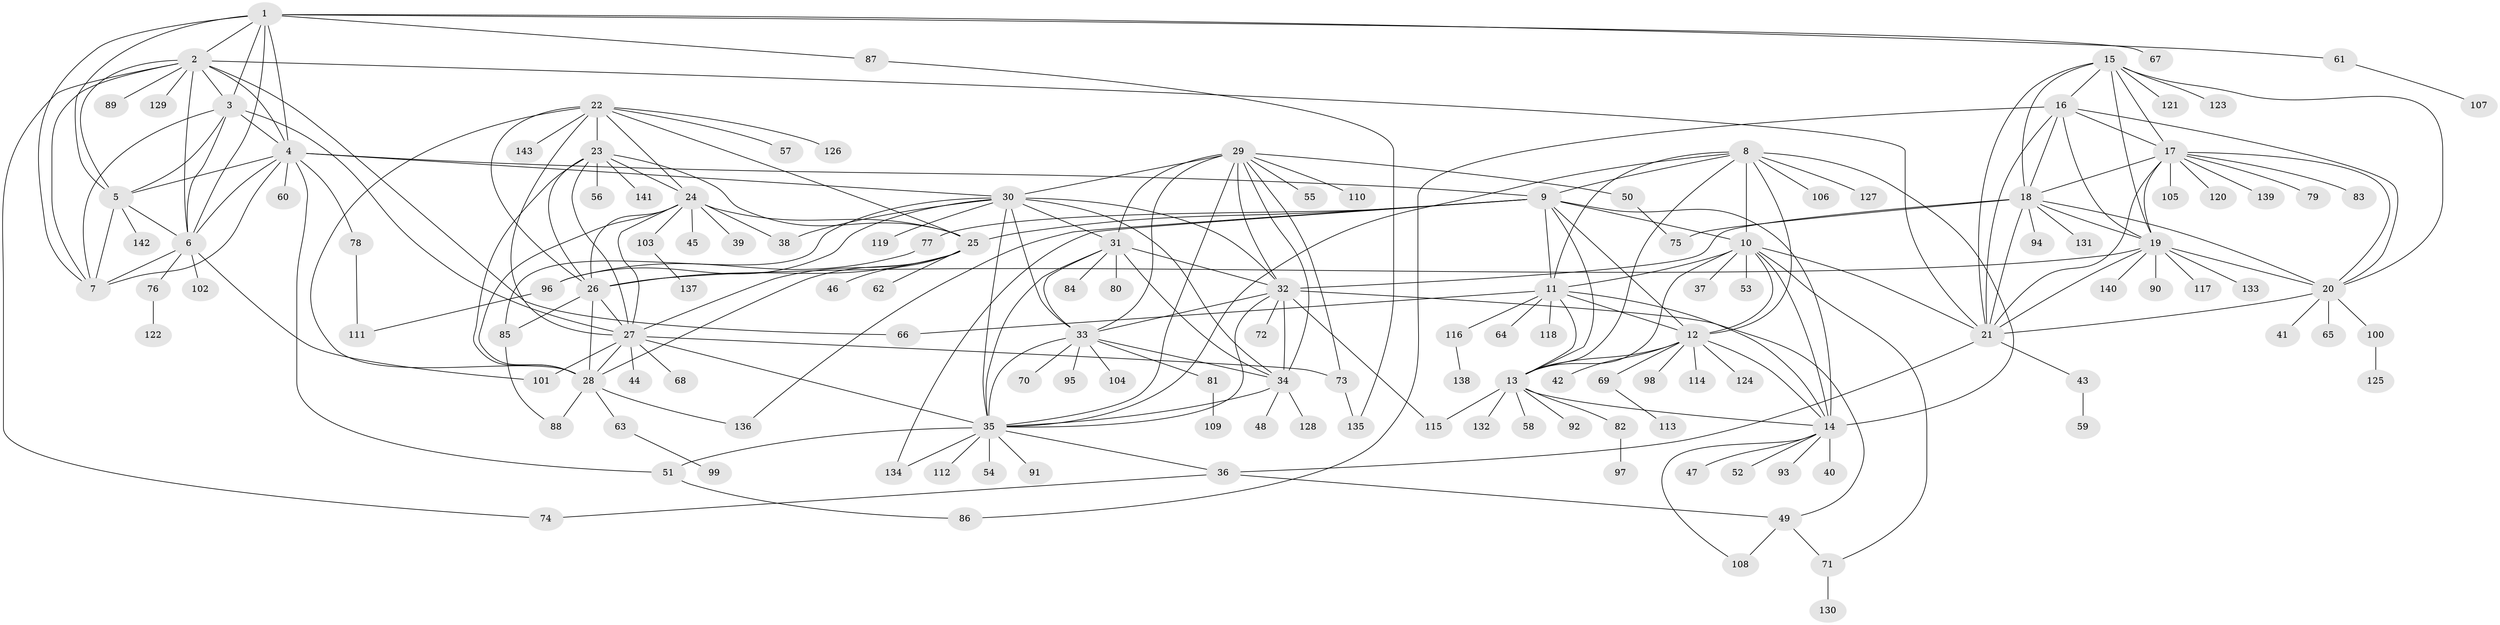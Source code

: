 // Generated by graph-tools (version 1.1) at 2025/11/02/27/25 16:11:30]
// undirected, 143 vertices, 243 edges
graph export_dot {
graph [start="1"]
  node [color=gray90,style=filled];
  1;
  2;
  3;
  4;
  5;
  6;
  7;
  8;
  9;
  10;
  11;
  12;
  13;
  14;
  15;
  16;
  17;
  18;
  19;
  20;
  21;
  22;
  23;
  24;
  25;
  26;
  27;
  28;
  29;
  30;
  31;
  32;
  33;
  34;
  35;
  36;
  37;
  38;
  39;
  40;
  41;
  42;
  43;
  44;
  45;
  46;
  47;
  48;
  49;
  50;
  51;
  52;
  53;
  54;
  55;
  56;
  57;
  58;
  59;
  60;
  61;
  62;
  63;
  64;
  65;
  66;
  67;
  68;
  69;
  70;
  71;
  72;
  73;
  74;
  75;
  76;
  77;
  78;
  79;
  80;
  81;
  82;
  83;
  84;
  85;
  86;
  87;
  88;
  89;
  90;
  91;
  92;
  93;
  94;
  95;
  96;
  97;
  98;
  99;
  100;
  101;
  102;
  103;
  104;
  105;
  106;
  107;
  108;
  109;
  110;
  111;
  112;
  113;
  114;
  115;
  116;
  117;
  118;
  119;
  120;
  121;
  122;
  123;
  124;
  125;
  126;
  127;
  128;
  129;
  130;
  131;
  132;
  133;
  134;
  135;
  136;
  137;
  138;
  139;
  140;
  141;
  142;
  143;
  1 -- 2;
  1 -- 3;
  1 -- 4;
  1 -- 5;
  1 -- 6;
  1 -- 7;
  1 -- 61;
  1 -- 67;
  1 -- 87;
  2 -- 3;
  2 -- 4;
  2 -- 5;
  2 -- 6;
  2 -- 7;
  2 -- 21;
  2 -- 66;
  2 -- 74;
  2 -- 89;
  2 -- 129;
  3 -- 4;
  3 -- 5;
  3 -- 6;
  3 -- 7;
  3 -- 27;
  4 -- 5;
  4 -- 6;
  4 -- 7;
  4 -- 9;
  4 -- 30;
  4 -- 51;
  4 -- 60;
  4 -- 78;
  5 -- 6;
  5 -- 7;
  5 -- 142;
  6 -- 7;
  6 -- 76;
  6 -- 101;
  6 -- 102;
  8 -- 9;
  8 -- 10;
  8 -- 11;
  8 -- 12;
  8 -- 13;
  8 -- 14;
  8 -- 35;
  8 -- 106;
  8 -- 127;
  9 -- 10;
  9 -- 11;
  9 -- 12;
  9 -- 13;
  9 -- 14;
  9 -- 25;
  9 -- 77;
  9 -- 134;
  9 -- 136;
  10 -- 11;
  10 -- 12;
  10 -- 13;
  10 -- 14;
  10 -- 21;
  10 -- 37;
  10 -- 53;
  10 -- 71;
  11 -- 12;
  11 -- 13;
  11 -- 14;
  11 -- 64;
  11 -- 66;
  11 -- 116;
  11 -- 118;
  12 -- 13;
  12 -- 14;
  12 -- 42;
  12 -- 69;
  12 -- 98;
  12 -- 114;
  12 -- 124;
  13 -- 14;
  13 -- 58;
  13 -- 82;
  13 -- 92;
  13 -- 115;
  13 -- 132;
  14 -- 40;
  14 -- 47;
  14 -- 52;
  14 -- 93;
  14 -- 108;
  15 -- 16;
  15 -- 17;
  15 -- 18;
  15 -- 19;
  15 -- 20;
  15 -- 21;
  15 -- 121;
  15 -- 123;
  16 -- 17;
  16 -- 18;
  16 -- 19;
  16 -- 20;
  16 -- 21;
  16 -- 86;
  17 -- 18;
  17 -- 19;
  17 -- 20;
  17 -- 21;
  17 -- 79;
  17 -- 83;
  17 -- 105;
  17 -- 120;
  17 -- 139;
  18 -- 19;
  18 -- 20;
  18 -- 21;
  18 -- 32;
  18 -- 75;
  18 -- 94;
  18 -- 131;
  19 -- 20;
  19 -- 21;
  19 -- 26;
  19 -- 90;
  19 -- 117;
  19 -- 133;
  19 -- 140;
  20 -- 21;
  20 -- 41;
  20 -- 65;
  20 -- 100;
  21 -- 36;
  21 -- 43;
  22 -- 23;
  22 -- 24;
  22 -- 25;
  22 -- 26;
  22 -- 27;
  22 -- 28;
  22 -- 57;
  22 -- 126;
  22 -- 143;
  23 -- 24;
  23 -- 25;
  23 -- 26;
  23 -- 27;
  23 -- 28;
  23 -- 56;
  23 -- 141;
  24 -- 25;
  24 -- 26;
  24 -- 27;
  24 -- 28;
  24 -- 38;
  24 -- 39;
  24 -- 45;
  24 -- 103;
  25 -- 26;
  25 -- 27;
  25 -- 28;
  25 -- 46;
  25 -- 62;
  26 -- 27;
  26 -- 28;
  26 -- 85;
  27 -- 28;
  27 -- 35;
  27 -- 44;
  27 -- 68;
  27 -- 73;
  27 -- 101;
  28 -- 63;
  28 -- 88;
  28 -- 136;
  29 -- 30;
  29 -- 31;
  29 -- 32;
  29 -- 33;
  29 -- 34;
  29 -- 35;
  29 -- 50;
  29 -- 55;
  29 -- 73;
  29 -- 110;
  30 -- 31;
  30 -- 32;
  30 -- 33;
  30 -- 34;
  30 -- 35;
  30 -- 38;
  30 -- 85;
  30 -- 96;
  30 -- 119;
  31 -- 32;
  31 -- 33;
  31 -- 34;
  31 -- 35;
  31 -- 80;
  31 -- 84;
  32 -- 33;
  32 -- 34;
  32 -- 35;
  32 -- 49;
  32 -- 72;
  32 -- 115;
  33 -- 34;
  33 -- 35;
  33 -- 70;
  33 -- 81;
  33 -- 95;
  33 -- 104;
  34 -- 35;
  34 -- 48;
  34 -- 128;
  35 -- 36;
  35 -- 51;
  35 -- 54;
  35 -- 91;
  35 -- 112;
  35 -- 134;
  36 -- 49;
  36 -- 74;
  43 -- 59;
  49 -- 71;
  49 -- 108;
  50 -- 75;
  51 -- 86;
  61 -- 107;
  63 -- 99;
  69 -- 113;
  71 -- 130;
  73 -- 135;
  76 -- 122;
  77 -- 96;
  78 -- 111;
  81 -- 109;
  82 -- 97;
  85 -- 88;
  87 -- 135;
  96 -- 111;
  100 -- 125;
  103 -- 137;
  116 -- 138;
}
